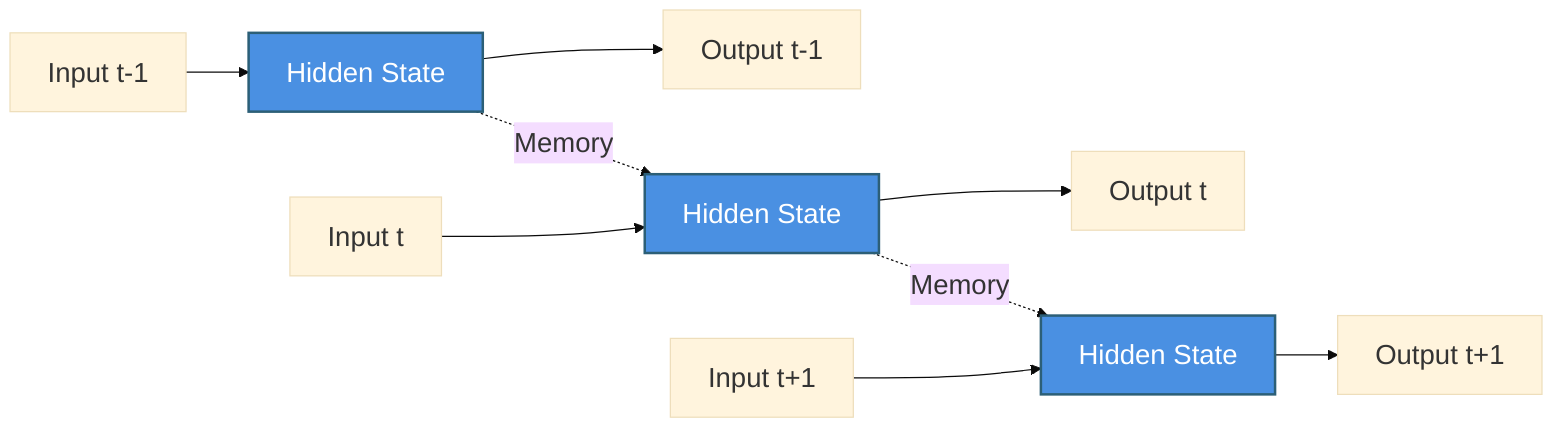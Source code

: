 %%{init: {'theme':'base', 'themeVariables': { 'fontSize':'22px', 'fontFamily':'Arial'}}}%%
flowchart LR
    X1[Input t-1] --> H1[Hidden State]
    H1 --> O1[Output t-1]
    H1 -.->|Memory| H2[Hidden State]
    X2[Input t] --> H2
    H2 --> O2[Output t]
    H2 -.->|Memory| H3[Hidden State]
    X3[Input t+1] --> H3
    H3 --> O3[Output t+1]

    style H1 fill:#4A90E2,stroke:#2C5F77,stroke-width:2px,color:#fff
    style H2 fill:#4A90E2,stroke:#2C5F77,stroke-width:2px,color:#fff
    style H3 fill:#4A90E2,stroke:#2C5F77,stroke-width:2px,color:#fff